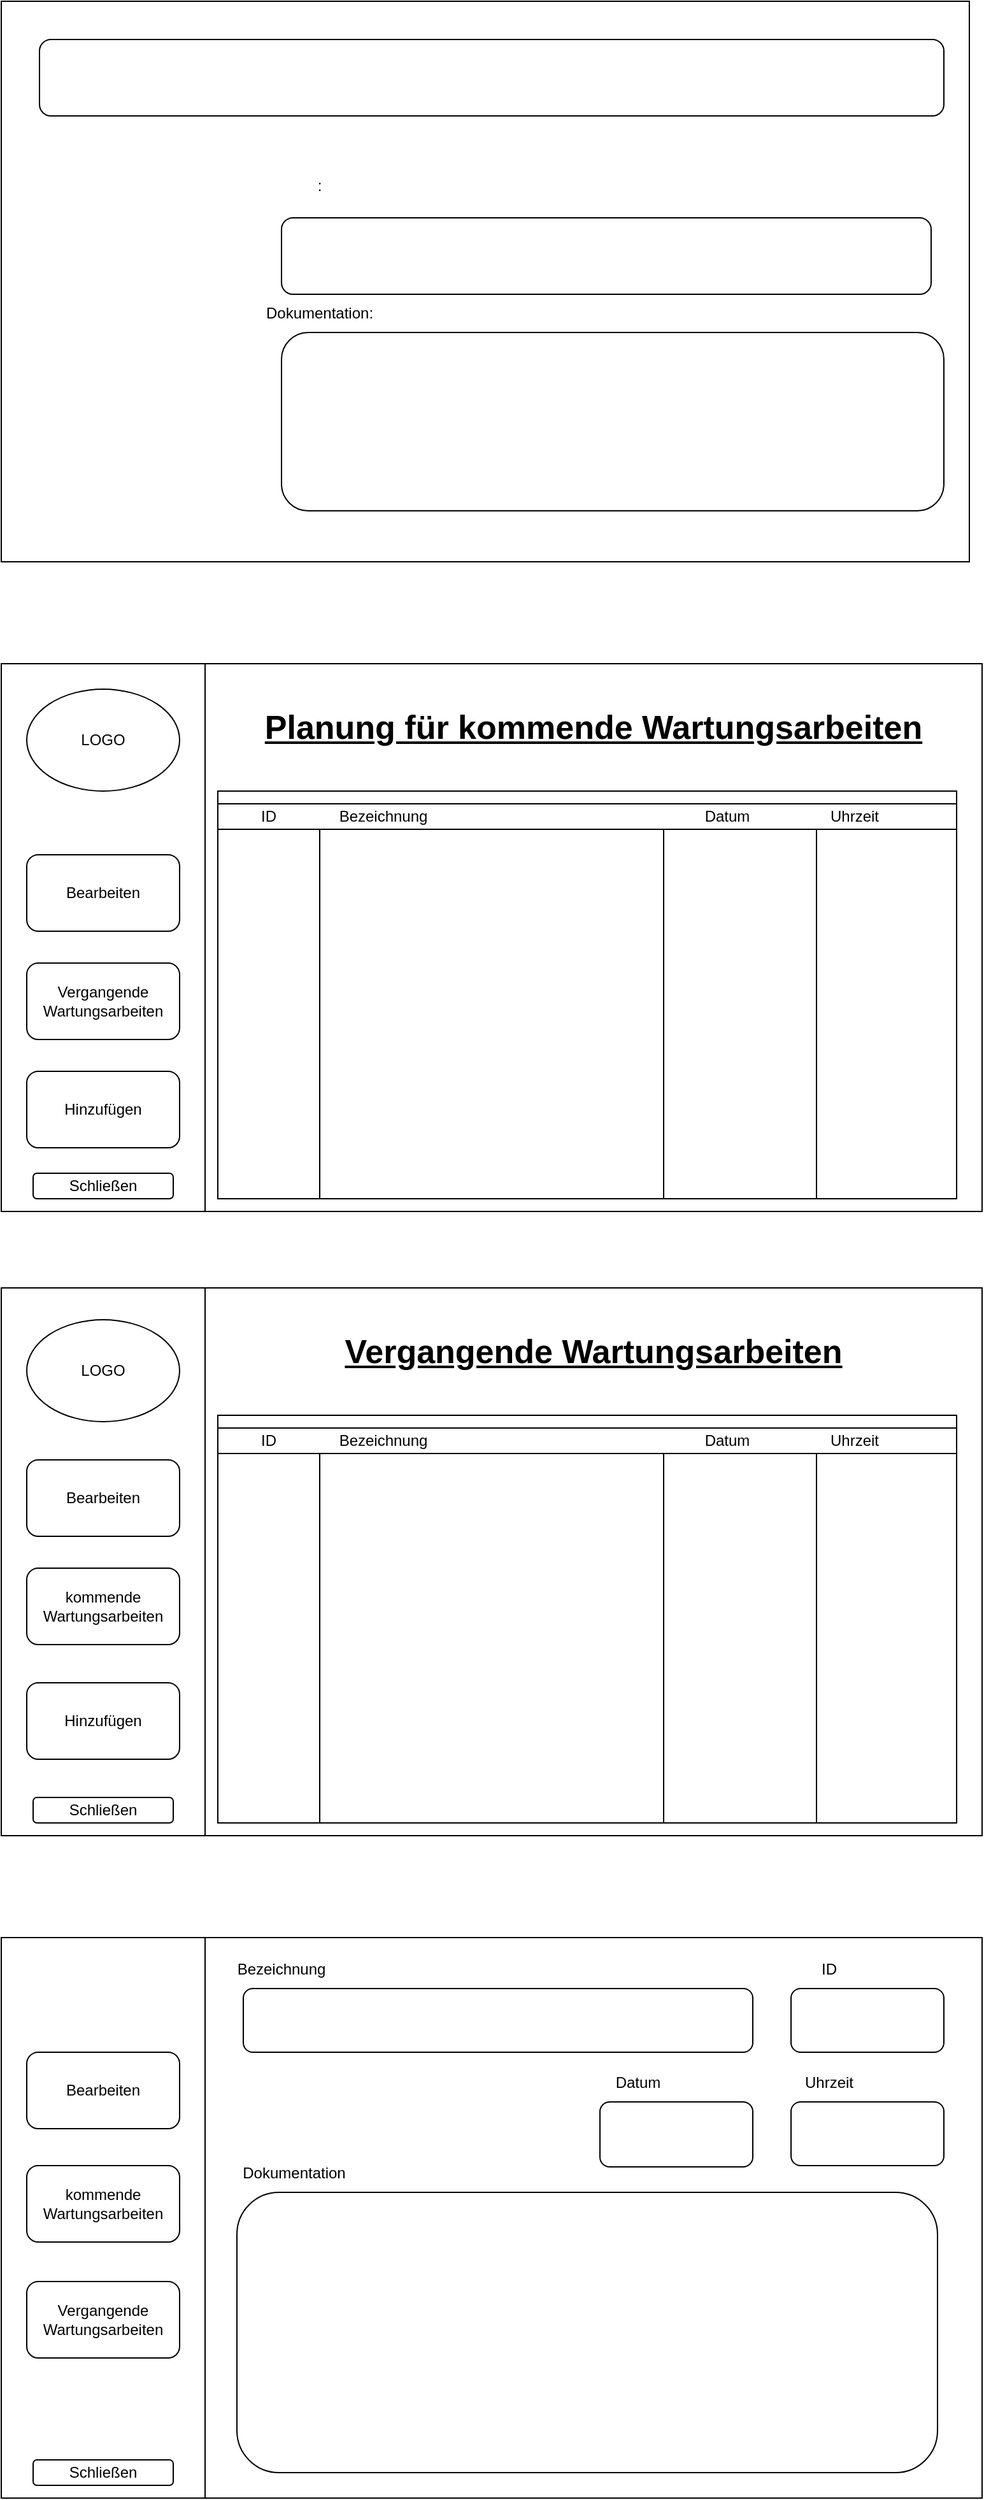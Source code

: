 <mxfile version="24.2.5" type="device">
  <diagram name="Seite-1" id="Buur6S6sITEs4sfWfRR_">
    <mxGraphModel dx="1418" dy="820" grid="1" gridSize="10" guides="1" tooltips="1" connect="1" arrows="1" fold="1" page="1" pageScale="1" pageWidth="827" pageHeight="1169" math="0" shadow="0">
      <root>
        <mxCell id="0" />
        <mxCell id="1" parent="0" />
        <mxCell id="LpSK8guly7zp0HLS5OpU-6" value="" style="rounded=0;whiteSpace=wrap;html=1;" parent="1" vertex="1">
          <mxGeometry x="80" y="80" width="760" height="440" as="geometry" />
        </mxCell>
        <mxCell id="LpSK8guly7zp0HLS5OpU-7" value="" style="rounded=1;whiteSpace=wrap;html=1;" parent="1" vertex="1">
          <mxGeometry x="110" y="110" width="710" height="60" as="geometry" />
        </mxCell>
        <mxCell id="LpSK8guly7zp0HLS5OpU-8" value="" style="rounded=1;whiteSpace=wrap;html=1;" parent="1" vertex="1">
          <mxGeometry x="300" y="340" width="520" height="140" as="geometry" />
        </mxCell>
        <mxCell id="LpSK8guly7zp0HLS5OpU-9" value="" style="rounded=1;whiteSpace=wrap;html=1;" parent="1" vertex="1">
          <mxGeometry x="300" y="250" width="510" height="60" as="geometry" />
        </mxCell>
        <mxCell id="LpSK8guly7zp0HLS5OpU-10" value="Dokumentation:" style="text;html=1;strokeColor=none;fillColor=none;align=center;verticalAlign=middle;whiteSpace=wrap;rounded=0;" parent="1" vertex="1">
          <mxGeometry x="300" y="310" width="60" height="30" as="geometry" />
        </mxCell>
        <mxCell id="LpSK8guly7zp0HLS5OpU-11" value=":" style="text;html=1;strokeColor=none;fillColor=none;align=center;verticalAlign=middle;whiteSpace=wrap;rounded=0;" parent="1" vertex="1">
          <mxGeometry x="300" y="210" width="60" height="30" as="geometry" />
        </mxCell>
        <mxCell id="LpSK8guly7zp0HLS5OpU-14" value="" style="rounded=0;whiteSpace=wrap;html=1;" parent="1" vertex="1">
          <mxGeometry x="80" y="600" width="760" height="430" as="geometry" />
        </mxCell>
        <mxCell id="LpSK8guly7zp0HLS5OpU-15" value="" style="rounded=0;whiteSpace=wrap;html=1;" parent="1" vertex="1">
          <mxGeometry x="240" y="600" width="610" height="430" as="geometry" />
        </mxCell>
        <mxCell id="LpSK8guly7zp0HLS5OpU-13" value="Hinzufügen" style="rounded=1;whiteSpace=wrap;html=1;" parent="1" vertex="1">
          <mxGeometry x="100" y="920" width="120" height="60" as="geometry" />
        </mxCell>
        <mxCell id="LpSK8guly7zp0HLS5OpU-20" value="" style="rounded=0;whiteSpace=wrap;html=1;" parent="1" vertex="1">
          <mxGeometry x="250" y="700" width="580" height="320" as="geometry" />
        </mxCell>
        <mxCell id="LpSK8guly7zp0HLS5OpU-22" value="" style="rounded=0;whiteSpace=wrap;html=1;" parent="1" vertex="1">
          <mxGeometry x="250" y="710" width="80" height="310" as="geometry" />
        </mxCell>
        <mxCell id="LpSK8guly7zp0HLS5OpU-23" value="" style="rounded=0;whiteSpace=wrap;html=1;" parent="1" vertex="1">
          <mxGeometry x="330" y="710" width="270" height="310" as="geometry" />
        </mxCell>
        <mxCell id="LpSK8guly7zp0HLS5OpU-24" value="" style="rounded=0;whiteSpace=wrap;html=1;" parent="1" vertex="1">
          <mxGeometry x="600" y="710" width="120" height="310" as="geometry" />
        </mxCell>
        <mxCell id="LpSK8guly7zp0HLS5OpU-25" value="" style="rounded=0;whiteSpace=wrap;html=1;" parent="1" vertex="1">
          <mxGeometry x="720" y="710" width="110" height="310" as="geometry" />
        </mxCell>
        <mxCell id="LpSK8guly7zp0HLS5OpU-21" value="" style="rounded=0;whiteSpace=wrap;html=1;" parent="1" vertex="1">
          <mxGeometry x="250" y="710" width="580" height="20" as="geometry" />
        </mxCell>
        <mxCell id="LpSK8guly7zp0HLS5OpU-16" value="ID" style="text;html=1;strokeColor=none;fillColor=none;align=center;verticalAlign=middle;whiteSpace=wrap;rounded=0;" parent="1" vertex="1">
          <mxGeometry x="260" y="705" width="60" height="30" as="geometry" />
        </mxCell>
        <mxCell id="LpSK8guly7zp0HLS5OpU-19" value="Bezeichnung" style="text;html=1;strokeColor=none;fillColor=none;align=center;verticalAlign=middle;whiteSpace=wrap;rounded=0;" parent="1" vertex="1">
          <mxGeometry x="350" y="705" width="60" height="30" as="geometry" />
        </mxCell>
        <mxCell id="LpSK8guly7zp0HLS5OpU-17" value="Datum" style="text;html=1;strokeColor=none;fillColor=none;align=center;verticalAlign=middle;whiteSpace=wrap;rounded=0;" parent="1" vertex="1">
          <mxGeometry x="620" y="705" width="60" height="30" as="geometry" />
        </mxCell>
        <mxCell id="LpSK8guly7zp0HLS5OpU-18" value="Uhrzeit" style="text;html=1;strokeColor=none;fillColor=none;align=center;verticalAlign=middle;whiteSpace=wrap;rounded=0;" parent="1" vertex="1">
          <mxGeometry x="720" y="705" width="60" height="30" as="geometry" />
        </mxCell>
        <mxCell id="LpSK8guly7zp0HLS5OpU-26" value="Schließen" style="rounded=1;whiteSpace=wrap;html=1;" parent="1" vertex="1">
          <mxGeometry x="105" y="1000" width="110" height="20" as="geometry" />
        </mxCell>
        <mxCell id="LpSK8guly7zp0HLS5OpU-28" value="Planung für kommende Wartungsarbeiten" style="text;html=1;strokeColor=none;fillColor=none;align=center;verticalAlign=middle;whiteSpace=wrap;rounded=0;fontSize=26;fontStyle=5" parent="1" vertex="1">
          <mxGeometry x="240" y="600" width="610" height="100" as="geometry" />
        </mxCell>
        <mxCell id="LpSK8guly7zp0HLS5OpU-29" value="" style="rounded=0;whiteSpace=wrap;html=1;" parent="1" vertex="1">
          <mxGeometry x="80" y="1090" width="760" height="430" as="geometry" />
        </mxCell>
        <mxCell id="LpSK8guly7zp0HLS5OpU-30" value="" style="rounded=0;whiteSpace=wrap;html=1;" parent="1" vertex="1">
          <mxGeometry x="240" y="1090" width="610" height="430" as="geometry" />
        </mxCell>
        <mxCell id="LpSK8guly7zp0HLS5OpU-31" value="Hinzufügen" style="rounded=1;whiteSpace=wrap;html=1;" parent="1" vertex="1">
          <mxGeometry x="100" y="1400" width="120" height="60" as="geometry" />
        </mxCell>
        <mxCell id="LpSK8guly7zp0HLS5OpU-32" value="" style="rounded=0;whiteSpace=wrap;html=1;" parent="1" vertex="1">
          <mxGeometry x="250" y="1190" width="580" height="320" as="geometry" />
        </mxCell>
        <mxCell id="LpSK8guly7zp0HLS5OpU-33" value="" style="rounded=0;whiteSpace=wrap;html=1;" parent="1" vertex="1">
          <mxGeometry x="250" y="1200" width="80" height="310" as="geometry" />
        </mxCell>
        <mxCell id="LpSK8guly7zp0HLS5OpU-34" value="" style="rounded=0;whiteSpace=wrap;html=1;" parent="1" vertex="1">
          <mxGeometry x="330" y="1200" width="270" height="310" as="geometry" />
        </mxCell>
        <mxCell id="LpSK8guly7zp0HLS5OpU-35" value="" style="rounded=0;whiteSpace=wrap;html=1;" parent="1" vertex="1">
          <mxGeometry x="600" y="1200" width="120" height="310" as="geometry" />
        </mxCell>
        <mxCell id="LpSK8guly7zp0HLS5OpU-36" value="" style="rounded=0;whiteSpace=wrap;html=1;" parent="1" vertex="1">
          <mxGeometry x="720" y="1200" width="110" height="310" as="geometry" />
        </mxCell>
        <mxCell id="LpSK8guly7zp0HLS5OpU-37" value="" style="rounded=0;whiteSpace=wrap;html=1;" parent="1" vertex="1">
          <mxGeometry x="250" y="1200" width="580" height="20" as="geometry" />
        </mxCell>
        <mxCell id="LpSK8guly7zp0HLS5OpU-38" value="ID" style="text;html=1;strokeColor=none;fillColor=none;align=center;verticalAlign=middle;whiteSpace=wrap;rounded=0;" parent="1" vertex="1">
          <mxGeometry x="260" y="1195" width="60" height="30" as="geometry" />
        </mxCell>
        <mxCell id="LpSK8guly7zp0HLS5OpU-39" value="Bezeichnung" style="text;html=1;strokeColor=none;fillColor=none;align=center;verticalAlign=middle;whiteSpace=wrap;rounded=0;" parent="1" vertex="1">
          <mxGeometry x="350" y="1195" width="60" height="30" as="geometry" />
        </mxCell>
        <mxCell id="LpSK8guly7zp0HLS5OpU-40" value="Datum" style="text;html=1;strokeColor=none;fillColor=none;align=center;verticalAlign=middle;whiteSpace=wrap;rounded=0;" parent="1" vertex="1">
          <mxGeometry x="620" y="1195" width="60" height="30" as="geometry" />
        </mxCell>
        <mxCell id="LpSK8guly7zp0HLS5OpU-41" value="Uhrzeit" style="text;html=1;strokeColor=none;fillColor=none;align=center;verticalAlign=middle;whiteSpace=wrap;rounded=0;" parent="1" vertex="1">
          <mxGeometry x="720" y="1195" width="60" height="30" as="geometry" />
        </mxCell>
        <mxCell id="LpSK8guly7zp0HLS5OpU-42" value="Schließen" style="rounded=1;whiteSpace=wrap;html=1;" parent="1" vertex="1">
          <mxGeometry x="105" y="1490" width="110" height="20" as="geometry" />
        </mxCell>
        <mxCell id="LpSK8guly7zp0HLS5OpU-43" value="Vergangende Wartungsarbeiten" style="text;html=1;strokeColor=none;fillColor=none;align=center;verticalAlign=middle;whiteSpace=wrap;rounded=0;fontSize=26;fontStyle=5" parent="1" vertex="1">
          <mxGeometry x="240" y="1090" width="610" height="100" as="geometry" />
        </mxCell>
        <mxCell id="LpSK8guly7zp0HLS5OpU-44" value="kommende&lt;br&gt;Wartungsarbeiten" style="rounded=1;whiteSpace=wrap;html=1;" parent="1" vertex="1">
          <mxGeometry x="100" y="1310" width="120" height="60" as="geometry" />
        </mxCell>
        <mxCell id="LpSK8guly7zp0HLS5OpU-45" value="Bearbeiten" style="rounded=1;whiteSpace=wrap;html=1;" parent="1" vertex="1">
          <mxGeometry x="100" y="1225" width="120" height="60" as="geometry" />
        </mxCell>
        <mxCell id="LpSK8guly7zp0HLS5OpU-46" value="Bearbeiten" style="rounded=1;whiteSpace=wrap;html=1;" parent="1" vertex="1">
          <mxGeometry x="100" y="750" width="120" height="60" as="geometry" />
        </mxCell>
        <mxCell id="LpSK8guly7zp0HLS5OpU-47" value="Vergangende Wartungsarbeiten" style="rounded=1;whiteSpace=wrap;html=1;" parent="1" vertex="1">
          <mxGeometry x="100" y="835" width="120" height="60" as="geometry" />
        </mxCell>
        <mxCell id="LpSK8guly7zp0HLS5OpU-48" value="LOGO" style="ellipse;whiteSpace=wrap;html=1;" parent="1" vertex="1">
          <mxGeometry x="100" y="620" width="120" height="80" as="geometry" />
        </mxCell>
        <mxCell id="LpSK8guly7zp0HLS5OpU-49" value="LOGO" style="ellipse;whiteSpace=wrap;html=1;" parent="1" vertex="1">
          <mxGeometry x="100" y="1115" width="120" height="80" as="geometry" />
        </mxCell>
        <mxCell id="LpSK8guly7zp0HLS5OpU-50" value="" style="rounded=0;whiteSpace=wrap;html=1;" parent="1" vertex="1">
          <mxGeometry x="80" y="1600" width="770" height="440" as="geometry" />
        </mxCell>
        <mxCell id="LpSK8guly7zp0HLS5OpU-51" value="" style="rounded=0;whiteSpace=wrap;html=1;" parent="1" vertex="1">
          <mxGeometry x="240" y="1600" width="610" height="440" as="geometry" />
        </mxCell>
        <mxCell id="LpSK8guly7zp0HLS5OpU-53" value="" style="rounded=1;whiteSpace=wrap;html=1;" parent="1" vertex="1">
          <mxGeometry x="270" y="1640" width="400" height="50" as="geometry" />
        </mxCell>
        <mxCell id="LpSK8guly7zp0HLS5OpU-54" value="" style="rounded=1;whiteSpace=wrap;html=1;" parent="1" vertex="1">
          <mxGeometry x="700" y="1640" width="120" height="50" as="geometry" />
        </mxCell>
        <mxCell id="LpSK8guly7zp0HLS5OpU-55" value="" style="rounded=1;whiteSpace=wrap;html=1;" parent="1" vertex="1">
          <mxGeometry x="265" y="1800" width="550" height="220" as="geometry" />
        </mxCell>
        <mxCell id="LpSK8guly7zp0HLS5OpU-56" value="Bezeichnung" style="text;html=1;strokeColor=none;fillColor=none;align=center;verticalAlign=middle;whiteSpace=wrap;rounded=0;" parent="1" vertex="1">
          <mxGeometry x="270" y="1610" width="60" height="30" as="geometry" />
        </mxCell>
        <mxCell id="LpSK8guly7zp0HLS5OpU-57" value="ID" style="text;html=1;strokeColor=none;fillColor=none;align=center;verticalAlign=middle;whiteSpace=wrap;rounded=0;" parent="1" vertex="1">
          <mxGeometry x="700" y="1610" width="60" height="30" as="geometry" />
        </mxCell>
        <mxCell id="LpSK8guly7zp0HLS5OpU-58" value="Dokumentation" style="text;html=1;strokeColor=none;fillColor=none;align=center;verticalAlign=middle;whiteSpace=wrap;rounded=0;" parent="1" vertex="1">
          <mxGeometry x="265" y="1770" width="90" height="30" as="geometry" />
        </mxCell>
        <mxCell id="LpSK8guly7zp0HLS5OpU-61" value="" style="rounded=1;whiteSpace=wrap;html=1;" parent="1" vertex="1">
          <mxGeometry x="700" y="1729" width="120" height="50" as="geometry" />
        </mxCell>
        <mxCell id="LpSK8guly7zp0HLS5OpU-62" value="Uhrzeit" style="text;html=1;strokeColor=none;fillColor=none;align=center;verticalAlign=middle;whiteSpace=wrap;rounded=0;" parent="1" vertex="1">
          <mxGeometry x="700" y="1699" width="60" height="30" as="geometry" />
        </mxCell>
        <mxCell id="LpSK8guly7zp0HLS5OpU-63" value="" style="rounded=1;whiteSpace=wrap;html=1;" parent="1" vertex="1">
          <mxGeometry x="550" y="1729" width="120" height="51" as="geometry" />
        </mxCell>
        <mxCell id="LpSK8guly7zp0HLS5OpU-64" value="Datum" style="text;html=1;strokeColor=none;fillColor=none;align=center;verticalAlign=middle;whiteSpace=wrap;rounded=0;" parent="1" vertex="1">
          <mxGeometry x="550" y="1699" width="60" height="30" as="geometry" />
        </mxCell>
        <mxCell id="LpSK8guly7zp0HLS5OpU-66" value="Schließen" style="rounded=1;whiteSpace=wrap;html=1;" parent="1" vertex="1">
          <mxGeometry x="105" y="2010" width="110" height="20" as="geometry" />
        </mxCell>
        <mxCell id="LpSK8guly7zp0HLS5OpU-67" value="Bearbeiten" style="rounded=1;whiteSpace=wrap;html=1;" parent="1" vertex="1">
          <mxGeometry x="100" y="1690" width="120" height="60" as="geometry" />
        </mxCell>
        <mxCell id="LpSK8guly7zp0HLS5OpU-68" value="kommende&lt;br&gt;Wartungsarbeiten" style="rounded=1;whiteSpace=wrap;html=1;" parent="1" vertex="1">
          <mxGeometry x="100" y="1779" width="120" height="60" as="geometry" />
        </mxCell>
        <mxCell id="LpSK8guly7zp0HLS5OpU-69" value="Vergangende Wartungsarbeiten" style="rounded=1;whiteSpace=wrap;html=1;" parent="1" vertex="1">
          <mxGeometry x="100" y="1870" width="120" height="60" as="geometry" />
        </mxCell>
      </root>
    </mxGraphModel>
  </diagram>
</mxfile>
